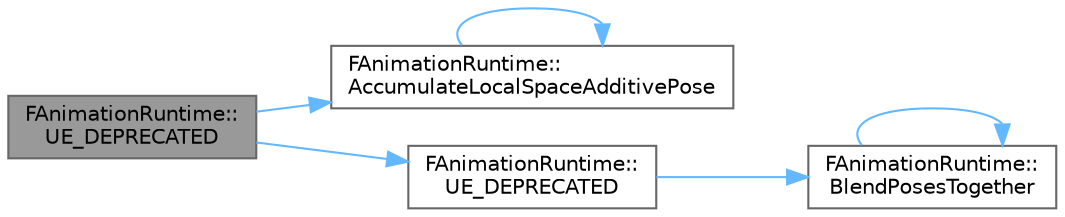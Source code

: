 digraph "FAnimationRuntime::UE_DEPRECATED"
{
 // INTERACTIVE_SVG=YES
 // LATEX_PDF_SIZE
  bgcolor="transparent";
  edge [fontname=Helvetica,fontsize=10,labelfontname=Helvetica,labelfontsize=10];
  node [fontname=Helvetica,fontsize=10,shape=box,height=0.2,width=0.4];
  rankdir="LR";
  Node1 [id="Node000001",label="FAnimationRuntime::\lUE_DEPRECATED",height=0.2,width=0.4,color="gray40", fillcolor="grey60", style="filled", fontcolor="black",tooltip="Accumulates weighted AdditivePose to BasePose."];
  Node1 -> Node2 [id="edge1_Node000001_Node000002",color="steelblue1",style="solid",tooltip=" "];
  Node2 [id="Node000002",label="FAnimationRuntime::\lAccumulateLocalSpaceAdditivePose",height=0.2,width=0.4,color="grey40", fillcolor="white", style="filled",URL="$d9/d74/classFAnimationRuntime.html#afda771bef4ea235f4e93847f268e192c",tooltip=" "];
  Node2 -> Node2 [id="edge2_Node000002_Node000002",color="steelblue1",style="solid",tooltip=" "];
  Node1 -> Node3 [id="edge3_Node000001_Node000003",color="steelblue1",style="solid",tooltip=" "];
  Node3 [id="Node000003",label="FAnimationRuntime::\lUE_DEPRECATED",height=0.2,width=0.4,color="grey40", fillcolor="white", style="filled",URL="$d9/d74/classFAnimationRuntime.html#a78545ad3f25a23755278c20314d26d5a",tooltip="Blends together a set of poses, each with a given weight."];
  Node3 -> Node4 [id="edge4_Node000003_Node000004",color="steelblue1",style="solid",tooltip=" "];
  Node4 [id="Node000004",label="FAnimationRuntime::\lBlendPosesTogether",height=0.2,width=0.4,color="grey40", fillcolor="white", style="filled",URL="$d9/d74/classFAnimationRuntime.html#a7dbeb33bd7e15399a2ecca36de816088",tooltip=" "];
  Node4 -> Node4 [id="edge5_Node000004_Node000004",color="steelblue1",style="solid",tooltip=" "];
}
